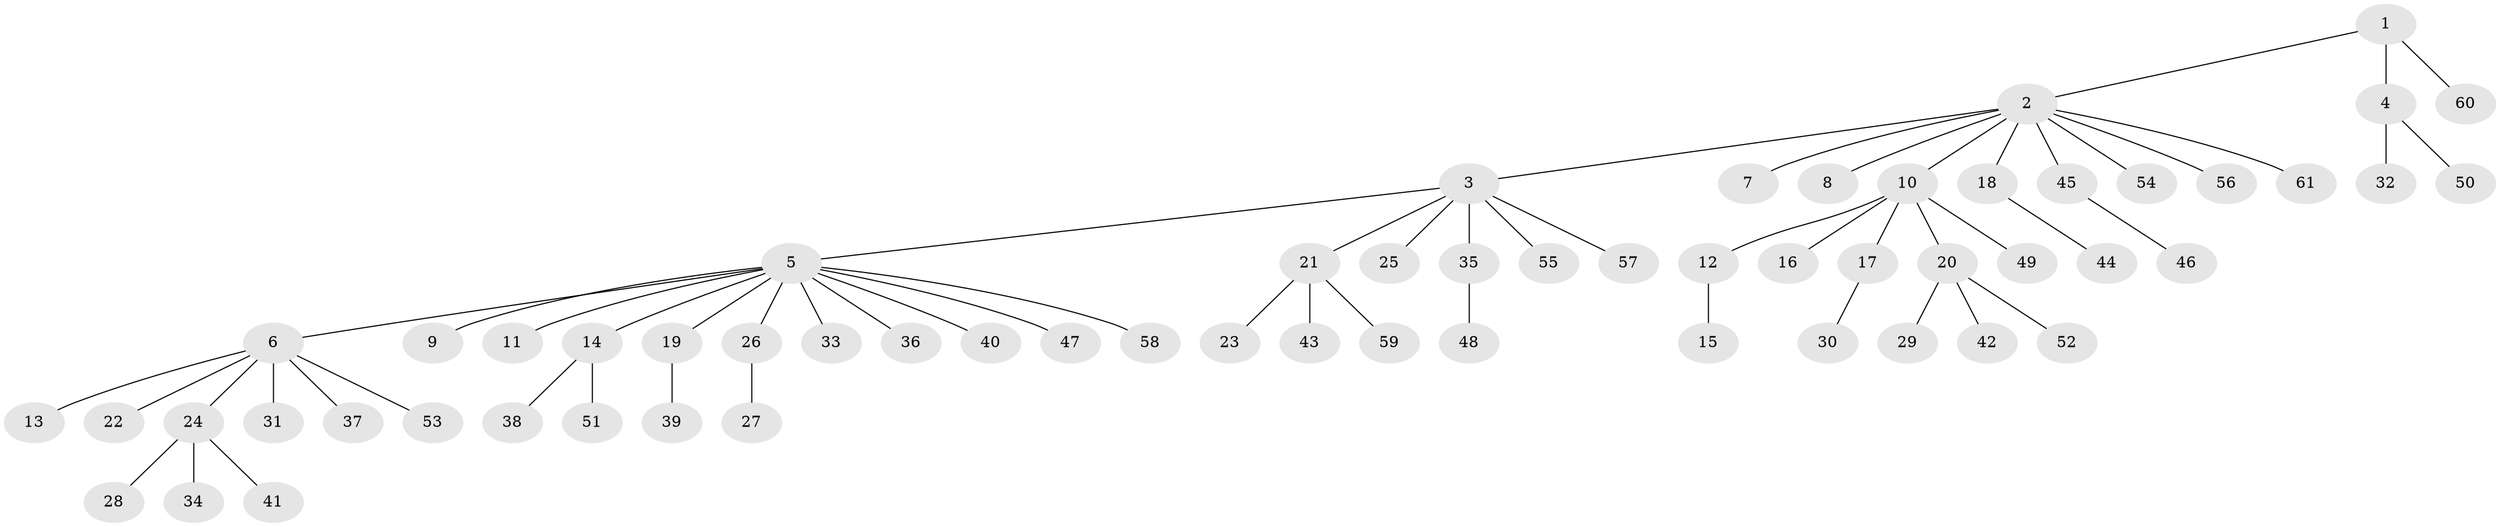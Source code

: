 // Generated by graph-tools (version 1.1) at 2025/11/02/27/25 16:11:11]
// undirected, 61 vertices, 60 edges
graph export_dot {
graph [start="1"]
  node [color=gray90,style=filled];
  1;
  2;
  3;
  4;
  5;
  6;
  7;
  8;
  9;
  10;
  11;
  12;
  13;
  14;
  15;
  16;
  17;
  18;
  19;
  20;
  21;
  22;
  23;
  24;
  25;
  26;
  27;
  28;
  29;
  30;
  31;
  32;
  33;
  34;
  35;
  36;
  37;
  38;
  39;
  40;
  41;
  42;
  43;
  44;
  45;
  46;
  47;
  48;
  49;
  50;
  51;
  52;
  53;
  54;
  55;
  56;
  57;
  58;
  59;
  60;
  61;
  1 -- 2;
  1 -- 4;
  1 -- 60;
  2 -- 3;
  2 -- 7;
  2 -- 8;
  2 -- 10;
  2 -- 18;
  2 -- 45;
  2 -- 54;
  2 -- 56;
  2 -- 61;
  3 -- 5;
  3 -- 21;
  3 -- 25;
  3 -- 35;
  3 -- 55;
  3 -- 57;
  4 -- 32;
  4 -- 50;
  5 -- 6;
  5 -- 9;
  5 -- 11;
  5 -- 14;
  5 -- 19;
  5 -- 26;
  5 -- 33;
  5 -- 36;
  5 -- 40;
  5 -- 47;
  5 -- 58;
  6 -- 13;
  6 -- 22;
  6 -- 24;
  6 -- 31;
  6 -- 37;
  6 -- 53;
  10 -- 12;
  10 -- 16;
  10 -- 17;
  10 -- 20;
  10 -- 49;
  12 -- 15;
  14 -- 38;
  14 -- 51;
  17 -- 30;
  18 -- 44;
  19 -- 39;
  20 -- 29;
  20 -- 42;
  20 -- 52;
  21 -- 23;
  21 -- 43;
  21 -- 59;
  24 -- 28;
  24 -- 34;
  24 -- 41;
  26 -- 27;
  35 -- 48;
  45 -- 46;
}
